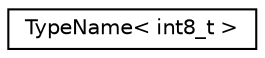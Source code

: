 digraph "Graphical Class Hierarchy"
{
  edge [fontname="Helvetica",fontsize="10",labelfontname="Helvetica",labelfontsize="10"];
  node [fontname="Helvetica",fontsize="10",shape=record];
  rankdir="LR";
  Node1 [label="TypeName\< int8_t \>",height=0.2,width=0.4,color="black", fillcolor="white", style="filled",URL="$structTypeName_3_01int8__t_01_4.html"];
}
